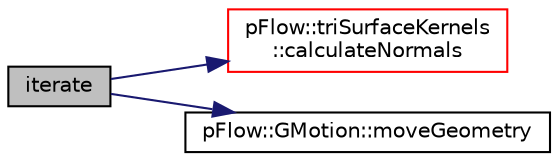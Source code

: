 digraph "iterate"
{
 // LATEX_PDF_SIZE
  edge [fontname="Helvetica",fontsize="10",labelfontname="Helvetica",labelfontsize="10"];
  node [fontname="Helvetica",fontsize="10",shape=record];
  rankdir="LR";
  Node1 [label="iterate",height=0.2,width=0.4,color="black", fillcolor="grey75", style="filled", fontcolor="black",tooltip="Iterate geometry one time step"];
  Node1 -> Node2 [color="midnightblue",fontsize="10",style="solid",fontname="Helvetica"];
  Node2 [label="pFlow::triSurfaceKernels\l::calculateNormals",height=0.2,width=0.4,color="red", fillcolor="white", style="filled",URL="$namespacepFlow_1_1triSurfaceKernels.html#aa3910ffec09789599f4e15d186a944cb",tooltip=" "];
  Node1 -> Node11 [color="midnightblue",fontsize="10",style="solid",fontname="Helvetica"];
  Node11 [label="pFlow::GMotion::moveGeometry",height=0.2,width=0.4,color="black", fillcolor="white", style="filled",URL="$namespacepFlow_1_1GMotion.html#a969e83e5213777ca7cc00589d6069d6a",tooltip=" "];
}
